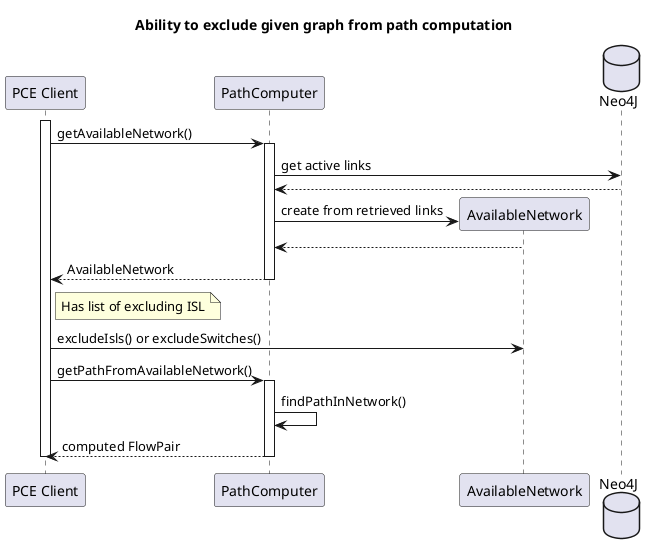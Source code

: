 @startuml
title Ability to exclude given graph from path computation

participant "PCE Client" as Client
participant "PathComputer" as Computer
participant "AvailableNetwork" as Network
database "Neo4J" as DB

activate Client

Client -> Computer: getAvailableNetwork()
activate Computer
Computer -> DB: get active links
DB --> Computer
create Network
Computer -> Network: create from retrieved links
Network --> Computer
Computer --> Client: AvailableNetwork
deactivate Computer

note right of Client: Has list of excluding ISL
Client -> Network: excludeIsls() or excludeSwitches()

Client -> Computer: getPathFromAvailableNetwork()
activate Computer
Computer -> Computer: findPathInNetwork()
Computer --> Client: computed FlowPair
deactivate Computer

deactivate Client
@enduml